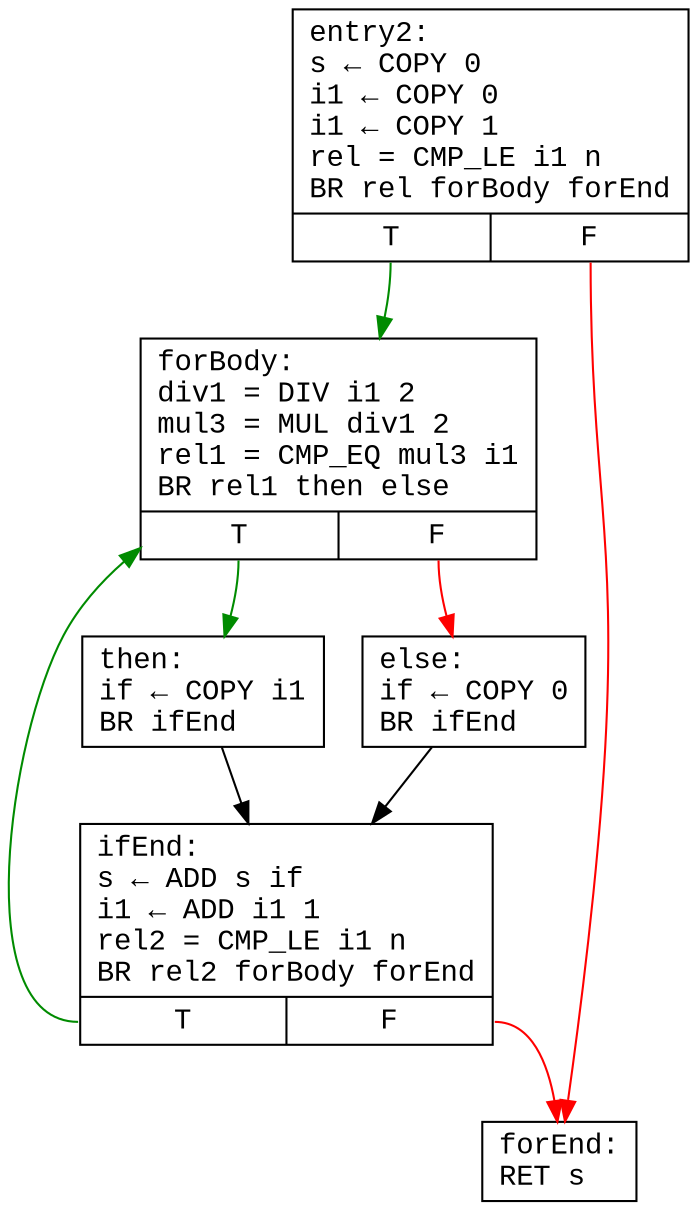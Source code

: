 digraph CFG {
    node [shape=record, fontname="Courier New"]
    entry2 [label="{entry2:\ls ← COPY 0\li1 ← COPY 0\li1 ← COPY 1\lrel = CMP_LE i1 n\lBR rel forBody forEnd\l|{<t> T|<f> F}}"]
    forBody [label="{forBody:\ldiv1 = DIV i1 2\lmul3 = MUL div1 2\lrel1 = CMP_EQ mul3 i1\lBR rel1 then else\l|{<t> T|<f> F}}"]
    then [label="{then:\lif ← COPY i1\lBR ifEnd\l}"]
    else [label="{else:\lif ← COPY 0\lBR ifEnd\l}"]
    ifEnd [label="{ifEnd:\ls ← ADD s if\li1 ← ADD i1 1\lrel2 = CMP_LE i1 n\lBR rel2 forBody forEnd\l|{<t> T|<f> F}}"]
    forEnd [label="{forEnd:\lRET s\l}"]
    entry2:t -> forBody [color=green4]
    entry2:f -> forEnd [color=red]
    forBody:t -> then [color=green4]
    forBody:f -> else [color=red]
    then -> ifEnd 
    else -> ifEnd 
    ifEnd:t -> forBody [color=green4]
    ifEnd:f -> forEnd [color=red]
}